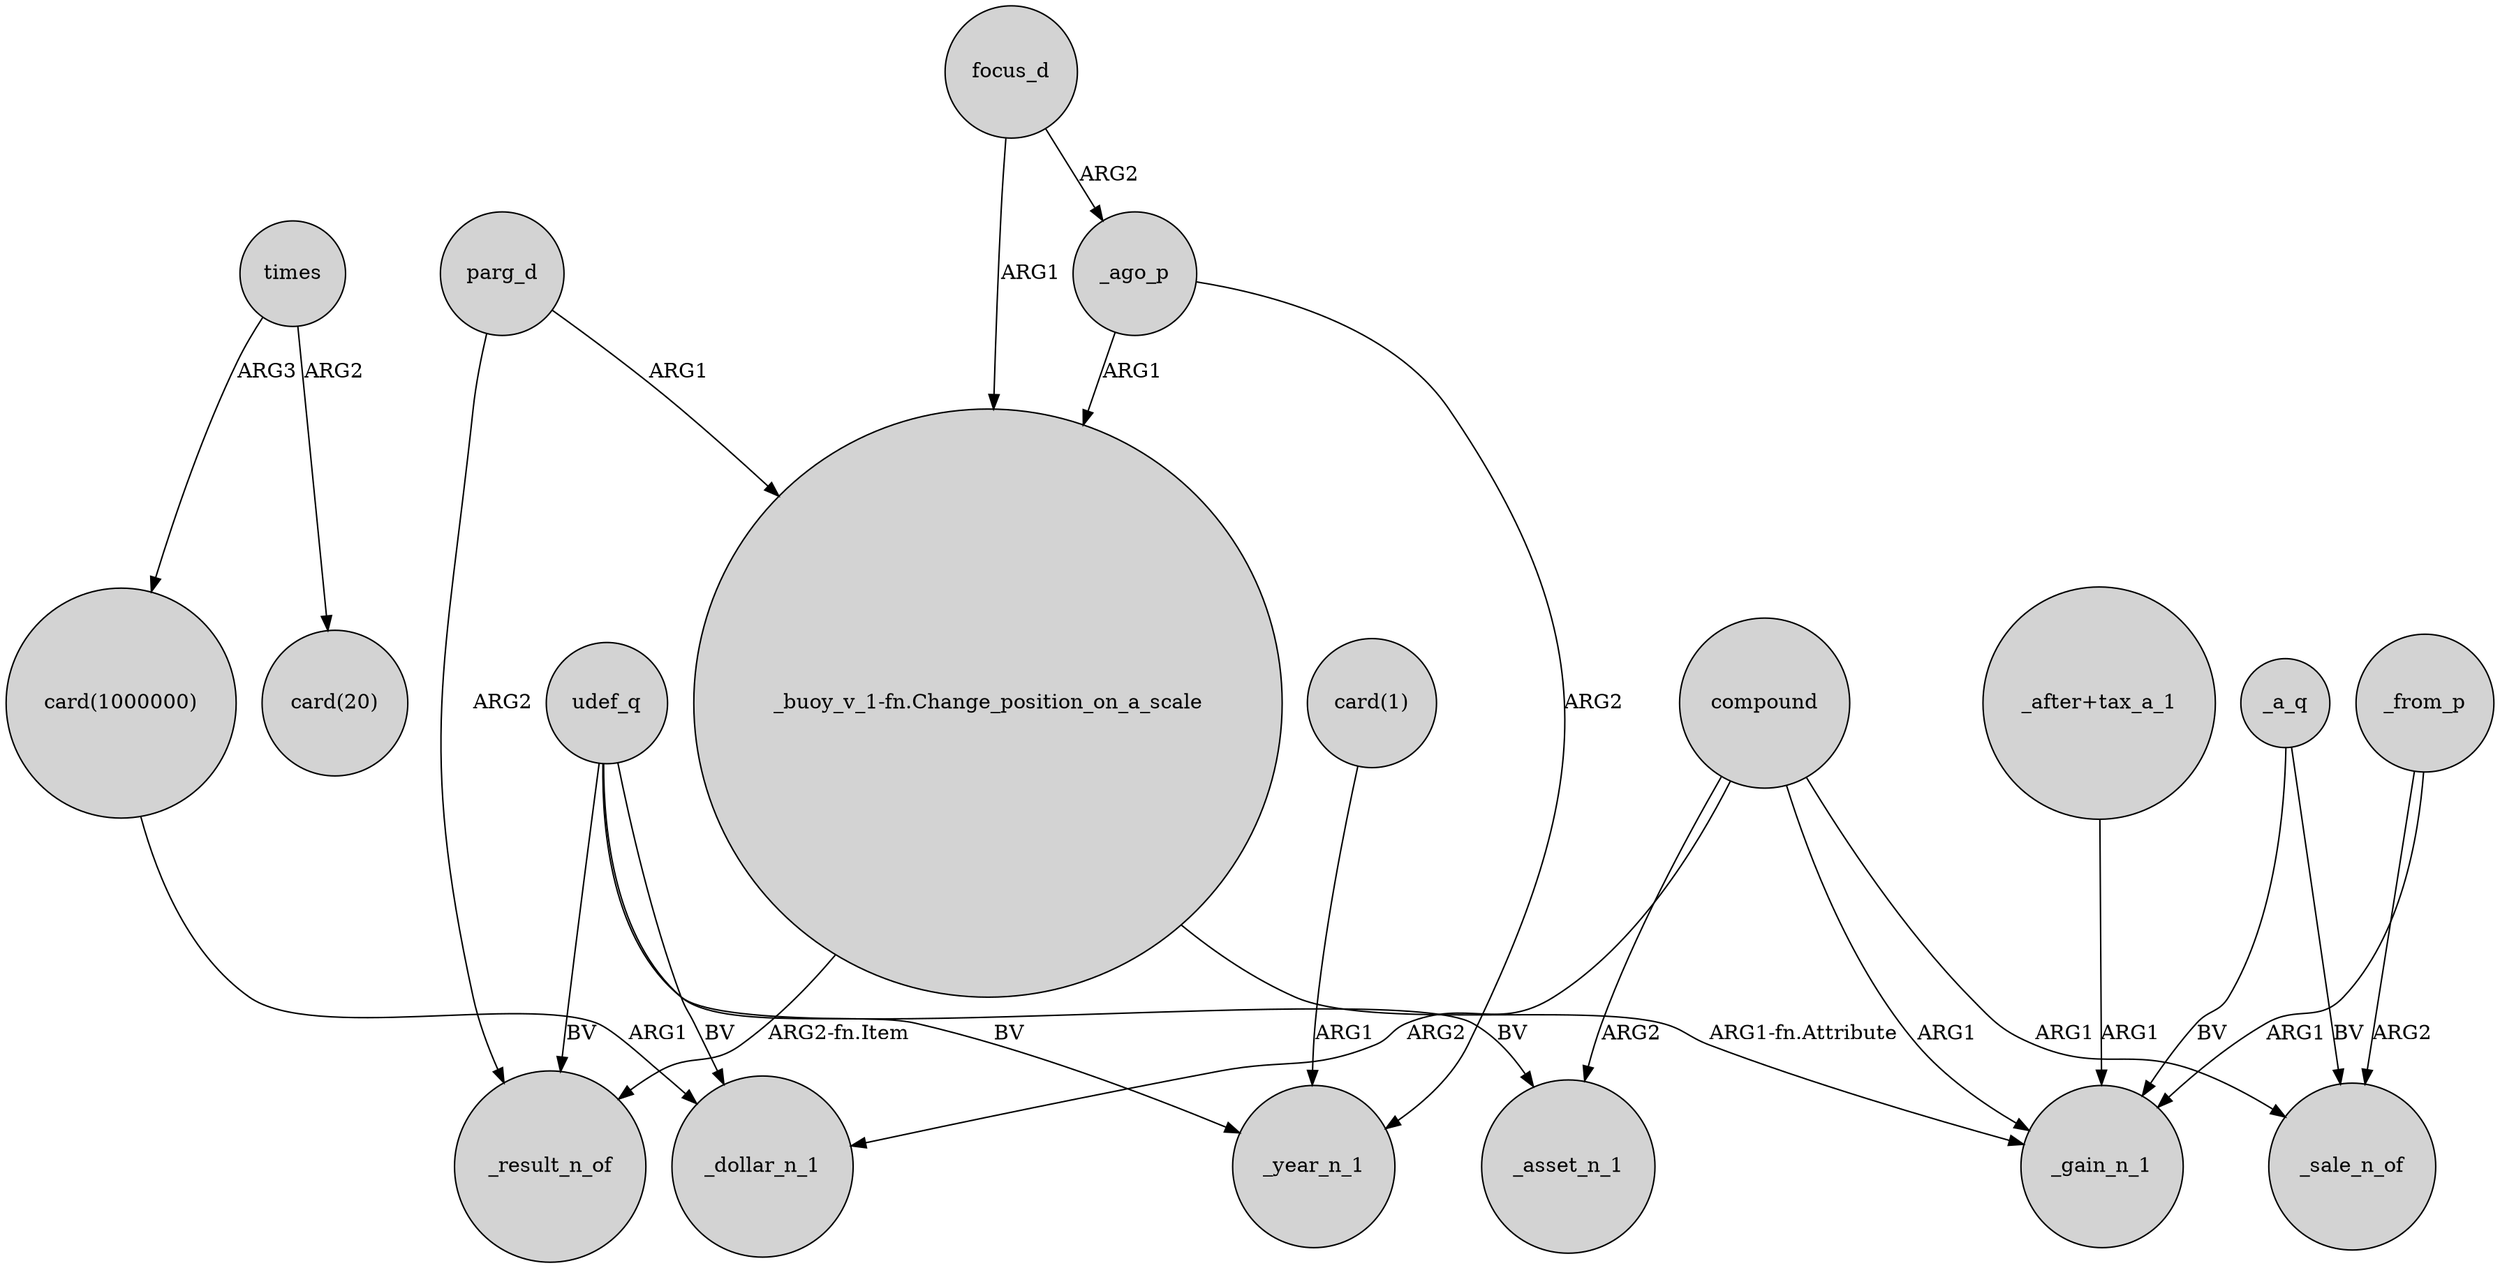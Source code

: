 digraph {
	node [shape=circle style=filled]
	_ago_p -> "_buoy_v_1-fn.Change_position_on_a_scale" [label=ARG1]
	parg_d -> _result_n_of [label=ARG2]
	compound -> _asset_n_1 [label=ARG2]
	"card(1)" -> _year_n_1 [label=ARG1]
	focus_d -> _ago_p [label=ARG2]
	times -> "card(1000000)" [label=ARG3]
	"_buoy_v_1-fn.Change_position_on_a_scale" -> _gain_n_1 [label="ARG1-fn.Attribute"]
	compound -> _dollar_n_1 [label=ARG2]
	"_buoy_v_1-fn.Change_position_on_a_scale" -> _result_n_of [label="ARG2-fn.Item"]
	udef_q -> _asset_n_1 [label=BV]
	parg_d -> "_buoy_v_1-fn.Change_position_on_a_scale" [label=ARG1]
	_from_p -> _sale_n_of [label=ARG2]
	focus_d -> "_buoy_v_1-fn.Change_position_on_a_scale" [label=ARG1]
	udef_q -> _dollar_n_1 [label=BV]
	_a_q -> _gain_n_1 [label=BV]
	"card(1000000)" -> _dollar_n_1 [label=ARG1]
	times -> "card(20)" [label=ARG2]
	_a_q -> _sale_n_of [label=BV]
	_ago_p -> _year_n_1 [label=ARG2]
	udef_q -> _year_n_1 [label=BV]
	compound -> _gain_n_1 [label=ARG1]
	"_after+tax_a_1" -> _gain_n_1 [label=ARG1]
	_from_p -> _gain_n_1 [label=ARG1]
	udef_q -> _result_n_of [label=BV]
	compound -> _sale_n_of [label=ARG1]
}
